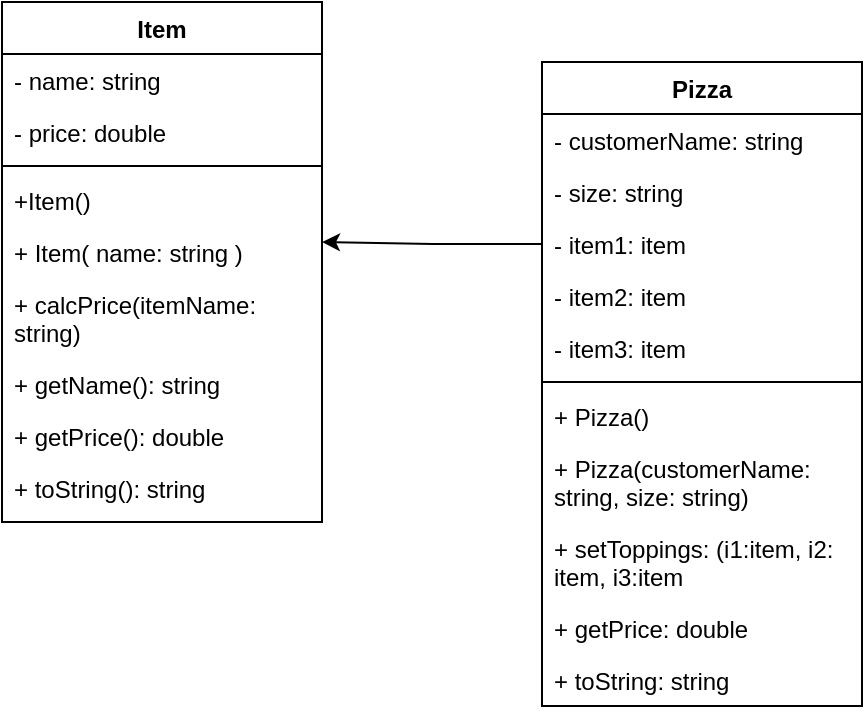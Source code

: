 <mxfile version="23.1.1" type="device">
  <diagram name="Page-1" id="gsDTDA6wFRNzXiGF-LNo">
    <mxGraphModel dx="795" dy="390" grid="1" gridSize="10" guides="1" tooltips="1" connect="1" arrows="1" fold="1" page="1" pageScale="1" pageWidth="850" pageHeight="1100" math="0" shadow="0">
      <root>
        <mxCell id="0" />
        <mxCell id="1" parent="0" />
        <mxCell id="glsR_-_CSBWcB8RTneYa-5" value="Item" style="swimlane;fontStyle=1;align=center;verticalAlign=top;childLayout=stackLayout;horizontal=1;startSize=26;horizontalStack=0;resizeParent=1;resizeParentMax=0;resizeLast=0;collapsible=1;marginBottom=0;whiteSpace=wrap;html=1;" vertex="1" parent="1">
          <mxGeometry x="200" y="400" width="160" height="260" as="geometry" />
        </mxCell>
        <mxCell id="glsR_-_CSBWcB8RTneYa-13" value="- name: string" style="text;strokeColor=none;fillColor=none;align=left;verticalAlign=top;spacingLeft=4;spacingRight=4;overflow=hidden;rotatable=0;points=[[0,0.5],[1,0.5]];portConstraint=eastwest;whiteSpace=wrap;html=1;" vertex="1" parent="glsR_-_CSBWcB8RTneYa-5">
          <mxGeometry y="26" width="160" height="26" as="geometry" />
        </mxCell>
        <mxCell id="glsR_-_CSBWcB8RTneYa-14" value="- price: double" style="text;strokeColor=none;fillColor=none;align=left;verticalAlign=top;spacingLeft=4;spacingRight=4;overflow=hidden;rotatable=0;points=[[0,0.5],[1,0.5]];portConstraint=eastwest;whiteSpace=wrap;html=1;" vertex="1" parent="glsR_-_CSBWcB8RTneYa-5">
          <mxGeometry y="52" width="160" height="26" as="geometry" />
        </mxCell>
        <mxCell id="glsR_-_CSBWcB8RTneYa-7" value="" style="line;strokeWidth=1;fillColor=none;align=left;verticalAlign=middle;spacingTop=-1;spacingLeft=3;spacingRight=3;rotatable=0;labelPosition=right;points=[];portConstraint=eastwest;strokeColor=inherit;" vertex="1" parent="glsR_-_CSBWcB8RTneYa-5">
          <mxGeometry y="78" width="160" height="8" as="geometry" />
        </mxCell>
        <mxCell id="glsR_-_CSBWcB8RTneYa-19" value="+Item()" style="text;strokeColor=none;fillColor=none;align=left;verticalAlign=top;spacingLeft=4;spacingRight=4;overflow=hidden;rotatable=0;points=[[0,0.5],[1,0.5]];portConstraint=eastwest;whiteSpace=wrap;html=1;" vertex="1" parent="glsR_-_CSBWcB8RTneYa-5">
          <mxGeometry y="86" width="160" height="26" as="geometry" />
        </mxCell>
        <mxCell id="glsR_-_CSBWcB8RTneYa-20" value="+ Item( name: string )" style="text;strokeColor=none;fillColor=none;align=left;verticalAlign=top;spacingLeft=4;spacingRight=4;overflow=hidden;rotatable=0;points=[[0,0.5],[1,0.5]];portConstraint=eastwest;whiteSpace=wrap;html=1;" vertex="1" parent="glsR_-_CSBWcB8RTneYa-5">
          <mxGeometry y="112" width="160" height="26" as="geometry" />
        </mxCell>
        <mxCell id="glsR_-_CSBWcB8RTneYa-16" value="+ calcPrice(itemName: string)" style="text;strokeColor=none;fillColor=none;align=left;verticalAlign=top;spacingLeft=4;spacingRight=4;overflow=hidden;rotatable=0;points=[[0,0.5],[1,0.5]];portConstraint=eastwest;whiteSpace=wrap;html=1;" vertex="1" parent="glsR_-_CSBWcB8RTneYa-5">
          <mxGeometry y="138" width="160" height="40" as="geometry" />
        </mxCell>
        <mxCell id="glsR_-_CSBWcB8RTneYa-23" value="+ getName(): string" style="text;strokeColor=none;fillColor=none;align=left;verticalAlign=top;spacingLeft=4;spacingRight=4;overflow=hidden;rotatable=0;points=[[0,0.5],[1,0.5]];portConstraint=eastwest;whiteSpace=wrap;html=1;" vertex="1" parent="glsR_-_CSBWcB8RTneYa-5">
          <mxGeometry y="178" width="160" height="26" as="geometry" />
        </mxCell>
        <mxCell id="glsR_-_CSBWcB8RTneYa-15" value="+ getPrice(): double" style="text;strokeColor=none;fillColor=none;align=left;verticalAlign=top;spacingLeft=4;spacingRight=4;overflow=hidden;rotatable=0;points=[[0,0.5],[1,0.5]];portConstraint=eastwest;whiteSpace=wrap;html=1;" vertex="1" parent="glsR_-_CSBWcB8RTneYa-5">
          <mxGeometry y="204" width="160" height="26" as="geometry" />
        </mxCell>
        <mxCell id="glsR_-_CSBWcB8RTneYa-8" value="+ toString(): string" style="text;strokeColor=none;fillColor=none;align=left;verticalAlign=top;spacingLeft=4;spacingRight=4;overflow=hidden;rotatable=0;points=[[0,0.5],[1,0.5]];portConstraint=eastwest;whiteSpace=wrap;html=1;" vertex="1" parent="glsR_-_CSBWcB8RTneYa-5">
          <mxGeometry y="230" width="160" height="30" as="geometry" />
        </mxCell>
        <mxCell id="glsR_-_CSBWcB8RTneYa-9" value="Pizza" style="swimlane;fontStyle=1;align=center;verticalAlign=top;childLayout=stackLayout;horizontal=1;startSize=26;horizontalStack=0;resizeParent=1;resizeParentMax=0;resizeLast=0;collapsible=1;marginBottom=0;whiteSpace=wrap;html=1;" vertex="1" parent="1">
          <mxGeometry x="470" y="430" width="160" height="322" as="geometry" />
        </mxCell>
        <mxCell id="glsR_-_CSBWcB8RTneYa-21" value="- customerName: string" style="text;strokeColor=none;fillColor=none;align=left;verticalAlign=top;spacingLeft=4;spacingRight=4;overflow=hidden;rotatable=0;points=[[0,0.5],[1,0.5]];portConstraint=eastwest;whiteSpace=wrap;html=1;" vertex="1" parent="glsR_-_CSBWcB8RTneYa-9">
          <mxGeometry y="26" width="160" height="26" as="geometry" />
        </mxCell>
        <mxCell id="glsR_-_CSBWcB8RTneYa-22" value="- size: string" style="text;strokeColor=none;fillColor=none;align=left;verticalAlign=top;spacingLeft=4;spacingRight=4;overflow=hidden;rotatable=0;points=[[0,0.5],[1,0.5]];portConstraint=eastwest;whiteSpace=wrap;html=1;" vertex="1" parent="glsR_-_CSBWcB8RTneYa-9">
          <mxGeometry y="52" width="160" height="26" as="geometry" />
        </mxCell>
        <mxCell id="glsR_-_CSBWcB8RTneYa-24" value="- item1: item" style="text;strokeColor=none;fillColor=none;align=left;verticalAlign=top;spacingLeft=4;spacingRight=4;overflow=hidden;rotatable=0;points=[[0,0.5],[1,0.5]];portConstraint=eastwest;whiteSpace=wrap;html=1;" vertex="1" parent="glsR_-_CSBWcB8RTneYa-9">
          <mxGeometry y="78" width="160" height="26" as="geometry" />
        </mxCell>
        <mxCell id="glsR_-_CSBWcB8RTneYa-10" value="- item2: item" style="text;strokeColor=none;fillColor=none;align=left;verticalAlign=top;spacingLeft=4;spacingRight=4;overflow=hidden;rotatable=0;points=[[0,0.5],[1,0.5]];portConstraint=eastwest;whiteSpace=wrap;html=1;" vertex="1" parent="glsR_-_CSBWcB8RTneYa-9">
          <mxGeometry y="104" width="160" height="26" as="geometry" />
        </mxCell>
        <mxCell id="glsR_-_CSBWcB8RTneYa-28" value="- item3: item" style="text;strokeColor=none;fillColor=none;align=left;verticalAlign=top;spacingLeft=4;spacingRight=4;overflow=hidden;rotatable=0;points=[[0,0.5],[1,0.5]];portConstraint=eastwest;whiteSpace=wrap;html=1;" vertex="1" parent="glsR_-_CSBWcB8RTneYa-9">
          <mxGeometry y="130" width="160" height="26" as="geometry" />
        </mxCell>
        <mxCell id="glsR_-_CSBWcB8RTneYa-11" value="" style="line;strokeWidth=1;fillColor=none;align=left;verticalAlign=middle;spacingTop=-1;spacingLeft=3;spacingRight=3;rotatable=0;labelPosition=right;points=[];portConstraint=eastwest;strokeColor=inherit;" vertex="1" parent="glsR_-_CSBWcB8RTneYa-9">
          <mxGeometry y="156" width="160" height="8" as="geometry" />
        </mxCell>
        <mxCell id="glsR_-_CSBWcB8RTneYa-27" value="+ Pizza()" style="text;strokeColor=none;fillColor=none;align=left;verticalAlign=top;spacingLeft=4;spacingRight=4;overflow=hidden;rotatable=0;points=[[0,0.5],[1,0.5]];portConstraint=eastwest;whiteSpace=wrap;html=1;" vertex="1" parent="glsR_-_CSBWcB8RTneYa-9">
          <mxGeometry y="164" width="160" height="26" as="geometry" />
        </mxCell>
        <mxCell id="glsR_-_CSBWcB8RTneYa-26" value="+ Pizza(customerName: string, size: string)" style="text;strokeColor=none;fillColor=none;align=left;verticalAlign=top;spacingLeft=4;spacingRight=4;overflow=hidden;rotatable=0;points=[[0,0.5],[1,0.5]];portConstraint=eastwest;whiteSpace=wrap;html=1;" vertex="1" parent="glsR_-_CSBWcB8RTneYa-9">
          <mxGeometry y="190" width="160" height="40" as="geometry" />
        </mxCell>
        <mxCell id="glsR_-_CSBWcB8RTneYa-25" value="+ setToppings: (i1:item, i2: item, i3:item" style="text;strokeColor=none;fillColor=none;align=left;verticalAlign=top;spacingLeft=4;spacingRight=4;overflow=hidden;rotatable=0;points=[[0,0.5],[1,0.5]];portConstraint=eastwest;whiteSpace=wrap;html=1;" vertex="1" parent="glsR_-_CSBWcB8RTneYa-9">
          <mxGeometry y="230" width="160" height="40" as="geometry" />
        </mxCell>
        <mxCell id="glsR_-_CSBWcB8RTneYa-12" value="+ getPrice: double" style="text;strokeColor=none;fillColor=none;align=left;verticalAlign=top;spacingLeft=4;spacingRight=4;overflow=hidden;rotatable=0;points=[[0,0.5],[1,0.5]];portConstraint=eastwest;whiteSpace=wrap;html=1;" vertex="1" parent="glsR_-_CSBWcB8RTneYa-9">
          <mxGeometry y="270" width="160" height="26" as="geometry" />
        </mxCell>
        <mxCell id="glsR_-_CSBWcB8RTneYa-29" value="+ toString: string" style="text;strokeColor=none;fillColor=none;align=left;verticalAlign=top;spacingLeft=4;spacingRight=4;overflow=hidden;rotatable=0;points=[[0,0.5],[1,0.5]];portConstraint=eastwest;whiteSpace=wrap;html=1;" vertex="1" parent="glsR_-_CSBWcB8RTneYa-9">
          <mxGeometry y="296" width="160" height="26" as="geometry" />
        </mxCell>
        <mxCell id="glsR_-_CSBWcB8RTneYa-34" style="edgeStyle=orthogonalEdgeStyle;rounded=0;orthogonalLoop=1;jettySize=auto;html=1;" edge="1" parent="1" source="glsR_-_CSBWcB8RTneYa-24">
          <mxGeometry relative="1" as="geometry">
            <mxPoint x="360" y="520" as="targetPoint" />
          </mxGeometry>
        </mxCell>
      </root>
    </mxGraphModel>
  </diagram>
</mxfile>
